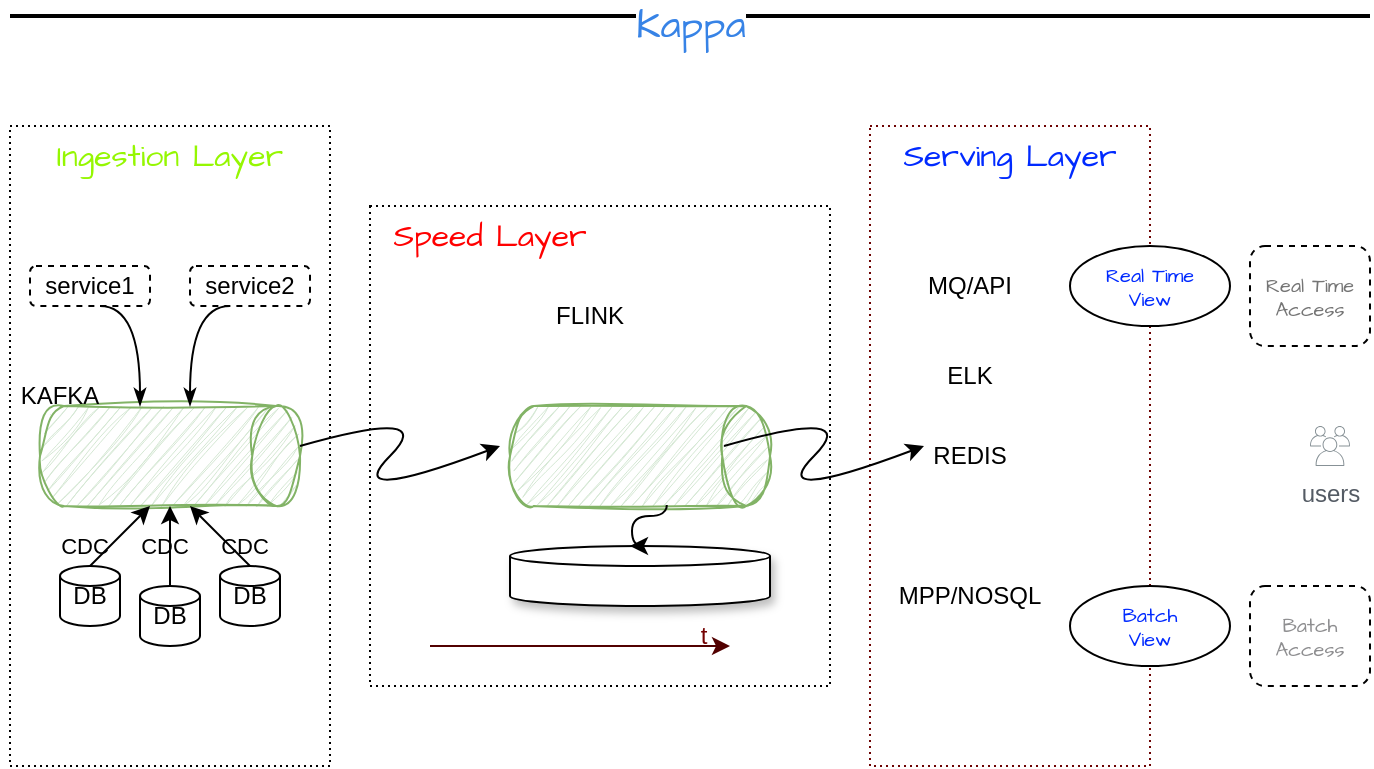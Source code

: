 <mxfile version="21.6.9" type="github" pages="2">
  <diagram name="第 1 页" id="d3vi1sWccdzA6fBNOHMS">
    <mxGraphModel dx="1571" dy="447" grid="1" gridSize="10" guides="1" tooltips="1" connect="1" arrows="1" fold="1" page="1" pageScale="1" pageWidth="827" pageHeight="1169" background="none" math="0" shadow="0">
      <root>
        <mxCell id="0" />
        <mxCell id="1" parent="0" />
        <mxCell id="i326ms37xsc7baXjEQZ6-3" value="&lt;font data-font-src=&quot;https://fonts.googleapis.com/css?family=Architects+Daughter&quot; face=&quot;Architects Daughter&quot;&gt;Kappa&lt;/font&gt;" style="line;strokeWidth=2;html=1;hachureGap=4;fontFamily=Comic Sans MS;fontSize=20;shadow=0;verticalAlign=middle;align=center;fontColor=#3783e6;" parent="1" vertex="1">
          <mxGeometry x="-760" y="100" width="680" height="10" as="geometry" />
        </mxCell>
        <mxCell id="i326ms37xsc7baXjEQZ6-13" value="" style="rounded=0;whiteSpace=wrap;html=1;strokeColor=default;dashed=1;dashPattern=1 2;" parent="1" vertex="1">
          <mxGeometry x="-760" y="160" width="160" height="320" as="geometry" />
        </mxCell>
        <mxCell id="i326ms37xsc7baXjEQZ6-14" value="" style="rounded=0;whiteSpace=wrap;html=1;strokeColor=default;dashed=1;dashPattern=1 2;" parent="1" vertex="1">
          <mxGeometry x="-580" y="200" width="230" height="240" as="geometry" />
        </mxCell>
        <mxCell id="i326ms37xsc7baXjEQZ6-15" value="" style="rounded=0;whiteSpace=wrap;html=1;strokeColor=#6d0303;dashed=1;dashPattern=1 2;" parent="1" vertex="1">
          <mxGeometry x="-330" y="160" width="140" height="320" as="geometry" />
        </mxCell>
        <mxCell id="i326ms37xsc7baXjEQZ6-16" value="Ingestion Layer" style="text;html=1;strokeColor=none;fillColor=none;align=center;verticalAlign=middle;whiteSpace=wrap;rounded=0;fontFamily=Architects Daughter;fontSource=https%3A%2F%2Ffonts.googleapis.com%2Fcss%3Ffamily%3DArchitects%2BDaughter;fontSize=16;fontColor=#95f702;" parent="1" vertex="1">
          <mxGeometry x="-760" y="160" width="160" height="30" as="geometry" />
        </mxCell>
        <mxCell id="i326ms37xsc7baXjEQZ6-17" value="Speed Layer" style="text;html=1;strokeColor=none;fillColor=none;align=center;verticalAlign=middle;whiteSpace=wrap;rounded=0;fontFamily=Architects Daughter;fontSource=https%3A%2F%2Ffonts.googleapis.com%2Fcss%3Ffamily%3DArchitects%2BDaughter;fontSize=16;fontColor=#ff0000;" parent="1" vertex="1">
          <mxGeometry x="-570" y="200" width="100" height="30" as="geometry" />
        </mxCell>
        <mxCell id="i326ms37xsc7baXjEQZ6-18" value="Serving Layer" style="text;html=1;strokeColor=none;fillColor=none;align=center;verticalAlign=middle;whiteSpace=wrap;rounded=0;fontFamily=Architects Daughter;fontSource=https%3A%2F%2Ffonts.googleapis.com%2Fcss%3Ffamily%3DArchitects%2BDaughter;fontSize=16;fontColor=#002aff;" parent="1" vertex="1">
          <mxGeometry x="-320" y="160" width="120" height="30" as="geometry" />
        </mxCell>
        <mxCell id="i326ms37xsc7baXjEQZ6-21" value="service1" style="rounded=1;whiteSpace=wrap;html=1;strokeColor=default;dashed=1;glass=0;" parent="1" vertex="1">
          <mxGeometry x="-750" y="230" width="60" height="20" as="geometry" />
        </mxCell>
        <mxCell id="i326ms37xsc7baXjEQZ6-22" value="service2" style="rounded=1;whiteSpace=wrap;html=1;strokeColor=default;dashed=1;glass=0;" parent="1" vertex="1">
          <mxGeometry x="-670" y="230" width="60" height="20" as="geometry" />
        </mxCell>
        <mxCell id="i326ms37xsc7baXjEQZ6-34" value="DB" style="strokeWidth=1;html=1;shape=mxgraph.flowchart.database;whiteSpace=wrap;" parent="1" vertex="1">
          <mxGeometry x="-735" y="380" width="30" height="30" as="geometry" />
        </mxCell>
        <mxCell id="i326ms37xsc7baXjEQZ6-43" value="" style="strokeWidth=1;html=1;shape=mxgraph.flowchart.direct_data;whiteSpace=wrap;fillColor=#d5e8d4;strokeColor=#82b366;fillStyle=hatch;sketch=1;curveFitting=1;jiggle=2;" parent="1" vertex="1">
          <mxGeometry x="-745" y="300" width="130" height="50" as="geometry" />
        </mxCell>
        <mxCell id="i326ms37xsc7baXjEQZ6-47" value="" style="strokeWidth=1;html=1;shape=mxgraph.flowchart.direct_data;whiteSpace=wrap;fillColor=#d5e8d4;strokeColor=#82b366;fillStyle=hatch;sketch=1;curveFitting=1;jiggle=2;" parent="1" vertex="1">
          <mxGeometry x="-510" y="300" width="130" height="50" as="geometry" />
        </mxCell>
        <mxCell id="i326ms37xsc7baXjEQZ6-48" value="DB" style="strokeWidth=1;html=1;shape=mxgraph.flowchart.database;whiteSpace=wrap;" parent="1" vertex="1">
          <mxGeometry x="-695" y="390" width="30" height="30" as="geometry" />
        </mxCell>
        <mxCell id="i326ms37xsc7baXjEQZ6-49" value="DB" style="strokeWidth=1;html=1;shape=mxgraph.flowchart.database;whiteSpace=wrap;" parent="1" vertex="1">
          <mxGeometry x="-655" y="380" width="30" height="30" as="geometry" />
        </mxCell>
        <mxCell id="i326ms37xsc7baXjEQZ6-66" value="" style="curved=1;endArrow=classic;html=1;rounded=0;" parent="1" edge="1">
          <mxGeometry width="50" height="50" relative="1" as="geometry">
            <mxPoint x="-615" y="320" as="sourcePoint" />
            <mxPoint x="-515" y="320" as="targetPoint" />
            <Array as="points">
              <mxPoint x="-545" y="300" />
              <mxPoint x="-595" y="350" />
            </Array>
          </mxGeometry>
        </mxCell>
        <mxCell id="i326ms37xsc7baXjEQZ6-67" value="" style="strokeWidth=1;html=1;shape=mxgraph.flowchart.database;whiteSpace=wrap;shadow=1;" parent="1" vertex="1">
          <mxGeometry x="-510" y="370" width="130" height="30" as="geometry" />
        </mxCell>
        <mxCell id="i326ms37xsc7baXjEQZ6-72" value="" style="endArrow=classic;html=1;rounded=0;edgeStyle=orthogonalEdgeStyle;curved=1;exitX=0.603;exitY=0.99;exitDx=0;exitDy=0;exitPerimeter=0;" parent="1" source="i326ms37xsc7baXjEQZ6-47" edge="1">
          <mxGeometry width="50" height="50" relative="1" as="geometry">
            <mxPoint x="-480" y="360" as="sourcePoint" />
            <mxPoint x="-450" y="370" as="targetPoint" />
            <Array as="points">
              <mxPoint x="-432" y="355" />
              <mxPoint x="-449" y="355" />
              <mxPoint x="-449" y="370" />
            </Array>
          </mxGeometry>
        </mxCell>
        <mxCell id="i326ms37xsc7baXjEQZ6-74" value="" style="endArrow=classic;html=1;rounded=1;strokeColor=#520000;" parent="1" edge="1">
          <mxGeometry width="50" height="50" relative="1" as="geometry">
            <mxPoint x="-550" y="420" as="sourcePoint" />
            <mxPoint x="-400" y="420" as="targetPoint" />
          </mxGeometry>
        </mxCell>
        <mxCell id="i326ms37xsc7baXjEQZ6-75" value="t" style="text;html=1;strokeColor=none;fillColor=none;align=center;verticalAlign=middle;whiteSpace=wrap;rounded=0;fontColor=#740202;" parent="1" vertex="1">
          <mxGeometry x="-423" y="410" width="20" height="10" as="geometry" />
        </mxCell>
        <mxCell id="i326ms37xsc7baXjEQZ6-76" value="FLINK" style="text;html=1;strokeColor=none;fillColor=none;align=center;verticalAlign=middle;whiteSpace=wrap;rounded=0;" parent="1" vertex="1">
          <mxGeometry x="-500" y="240" width="60" height="30" as="geometry" />
        </mxCell>
        <mxCell id="i326ms37xsc7baXjEQZ6-78" value="KAFKA" style="text;html=1;strokeColor=none;fillColor=none;align=center;verticalAlign=middle;whiteSpace=wrap;rounded=0;" parent="1" vertex="1">
          <mxGeometry x="-765" y="280" width="60" height="30" as="geometry" />
        </mxCell>
        <mxCell id="i326ms37xsc7baXjEQZ6-79" value="MQ/API" style="text;html=1;strokeColor=none;fillColor=none;align=center;verticalAlign=middle;whiteSpace=wrap;rounded=0;" parent="1" vertex="1">
          <mxGeometry x="-310" y="225" width="60" height="30" as="geometry" />
        </mxCell>
        <mxCell id="i326ms37xsc7baXjEQZ6-80" value="ELK" style="text;html=1;strokeColor=none;fillColor=none;align=center;verticalAlign=middle;whiteSpace=wrap;rounded=0;" parent="1" vertex="1">
          <mxGeometry x="-310" y="270" width="60" height="30" as="geometry" />
        </mxCell>
        <mxCell id="i326ms37xsc7baXjEQZ6-81" value="REDIS" style="text;html=1;strokeColor=none;fillColor=none;align=center;verticalAlign=middle;whiteSpace=wrap;rounded=0;" parent="1" vertex="1">
          <mxGeometry x="-310" y="310" width="60" height="30" as="geometry" />
        </mxCell>
        <mxCell id="i326ms37xsc7baXjEQZ6-64" value="" style="endArrow=classicThin;html=1;rounded=0;endFill=1;edgeStyle=orthogonalEdgeStyle;elbow=vertical;curved=1;" parent="1" edge="1">
          <mxGeometry width="50" height="50" relative="1" as="geometry">
            <mxPoint x="-715.0" y="250" as="sourcePoint" />
            <mxPoint x="-695.0" y="300" as="targetPoint" />
            <Array as="points">
              <mxPoint x="-695" y="250" />
            </Array>
          </mxGeometry>
        </mxCell>
        <mxCell id="i326ms37xsc7baXjEQZ6-85" value="" style="group" parent="1" vertex="1" connectable="0">
          <mxGeometry x="-240" y="220" width="100" height="40" as="geometry" />
        </mxCell>
        <mxCell id="i326ms37xsc7baXjEQZ6-82" value="" style="ellipse;whiteSpace=wrap;html=1;" parent="i326ms37xsc7baXjEQZ6-85" vertex="1">
          <mxGeometry x="10" width="80" height="40" as="geometry" />
        </mxCell>
        <mxCell id="i326ms37xsc7baXjEQZ6-84" value="Real Time&lt;br style=&quot;font-size: 10px;&quot;&gt;View" style="text;html=1;strokeColor=none;fillColor=none;align=center;verticalAlign=middle;whiteSpace=wrap;rounded=0;fontFamily=Architects Daughter;fontSource=https%3A%2F%2Ffonts.googleapis.com%2Fcss%3Ffamily%3DArchitects%2BDaughter;fontSize=10;fontColor=#002aff;" parent="i326ms37xsc7baXjEQZ6-85" vertex="1">
          <mxGeometry y="5" width="100" height="30" as="geometry" />
        </mxCell>
        <mxCell id="i326ms37xsc7baXjEQZ6-86" value="" style="group" parent="1" vertex="1" connectable="0">
          <mxGeometry x="-240" y="390" width="100" height="40" as="geometry" />
        </mxCell>
        <mxCell id="i326ms37xsc7baXjEQZ6-87" value="" style="ellipse;whiteSpace=wrap;html=1;" parent="i326ms37xsc7baXjEQZ6-86" vertex="1">
          <mxGeometry x="10" width="80" height="40" as="geometry" />
        </mxCell>
        <mxCell id="i326ms37xsc7baXjEQZ6-88" value="Batch&lt;br style=&quot;font-size: 10px;&quot;&gt;View" style="text;html=1;strokeColor=none;fillColor=none;align=center;verticalAlign=middle;whiteSpace=wrap;rounded=0;fontFamily=Architects Daughter;fontSource=https%3A%2F%2Ffonts.googleapis.com%2Fcss%3Ffamily%3DArchitects%2BDaughter;fontSize=10;fontColor=#002aff;" parent="i326ms37xsc7baXjEQZ6-86" vertex="1">
          <mxGeometry y="5" width="100" height="30" as="geometry" />
        </mxCell>
        <mxCell id="i326ms37xsc7baXjEQZ6-92" value="" style="group" parent="1" vertex="1" connectable="0">
          <mxGeometry x="-140" y="390" width="60" height="50" as="geometry" />
        </mxCell>
        <mxCell id="kv2BuFgPz3xZ0--leqhU-4" value="" style="group" parent="i326ms37xsc7baXjEQZ6-92" vertex="1" connectable="0">
          <mxGeometry width="60" height="50" as="geometry" />
        </mxCell>
        <mxCell id="i326ms37xsc7baXjEQZ6-89" value="" style="rounded=1;whiteSpace=wrap;html=1;dashed=1;" parent="kv2BuFgPz3xZ0--leqhU-4" vertex="1">
          <mxGeometry width="60" height="50" as="geometry" />
        </mxCell>
        <mxCell id="i326ms37xsc7baXjEQZ6-91" value="Batch&lt;br style=&quot;font-size: 10px;&quot;&gt;Access" style="text;html=1;strokeColor=none;fillColor=none;align=center;verticalAlign=middle;whiteSpace=wrap;rounded=0;fontFamily=Architects Daughter;fontSource=https%3A%2F%2Ffonts.googleapis.com%2Fcss%3Ffamily%3DArchitects%2BDaughter;fontSize=10;fontColor=#8e8e90;" parent="kv2BuFgPz3xZ0--leqhU-4" vertex="1">
          <mxGeometry y="10" width="60" height="30" as="geometry" />
        </mxCell>
        <mxCell id="i326ms37xsc7baXjEQZ6-93" value="" style="group" parent="1" vertex="1" connectable="0">
          <mxGeometry x="-140" y="220" width="60" height="50" as="geometry" />
        </mxCell>
        <mxCell id="i326ms37xsc7baXjEQZ6-94" value="" style="rounded=1;whiteSpace=wrap;html=1;dashed=1;" parent="i326ms37xsc7baXjEQZ6-93" vertex="1">
          <mxGeometry width="60" height="50" as="geometry" />
        </mxCell>
        <mxCell id="i326ms37xsc7baXjEQZ6-95" value="Real Time&lt;br style=&quot;font-size: 10px;&quot;&gt;Access" style="text;html=1;strokeColor=none;fillColor=none;align=center;verticalAlign=middle;whiteSpace=wrap;rounded=0;fontFamily=Architects Daughter;fontSource=https%3A%2F%2Ffonts.googleapis.com%2Fcss%3Ffamily%3DArchitects%2BDaughter;fontSize=10;fontColor=#757575;" parent="i326ms37xsc7baXjEQZ6-93" vertex="1">
          <mxGeometry y="10" width="60" height="30" as="geometry" />
        </mxCell>
        <mxCell id="kv2BuFgPz3xZ0--leqhU-1" value="users" style="sketch=0;outlineConnect=0;gradientColor=none;fontColor=#545B64;strokeColor=none;fillColor=#879196;dashed=0;verticalLabelPosition=bottom;verticalAlign=top;align=center;html=1;fontSize=12;fontStyle=0;aspect=fixed;shape=mxgraph.aws4.illustration_users;pointerEvents=1" parent="1" vertex="1">
          <mxGeometry x="-110" y="310" width="20" height="20" as="geometry" />
        </mxCell>
        <mxCell id="kv2BuFgPz3xZ0--leqhU-6" value="MPP/NOSQL" style="text;html=1;strokeColor=none;fillColor=none;align=center;verticalAlign=middle;whiteSpace=wrap;rounded=0;" parent="1" vertex="1">
          <mxGeometry x="-310" y="380" width="60" height="30" as="geometry" />
        </mxCell>
        <mxCell id="77dUme39tHr9iUe4YeBP-1" value="" style="endArrow=classicThin;html=1;rounded=0;endFill=1;edgeStyle=orthogonalEdgeStyle;elbow=vertical;curved=1;" edge="1" parent="1">
          <mxGeometry width="50" height="50" relative="1" as="geometry">
            <mxPoint x="-650" y="250" as="sourcePoint" />
            <mxPoint x="-670" y="300" as="targetPoint" />
            <Array as="points">
              <mxPoint x="-670.0" y="250" />
            </Array>
          </mxGeometry>
        </mxCell>
        <mxCell id="77dUme39tHr9iUe4YeBP-2" value="" style="endArrow=classic;html=1;rounded=0;" edge="1" parent="1">
          <mxGeometry width="50" height="50" relative="1" as="geometry">
            <mxPoint x="-720" y="380" as="sourcePoint" />
            <mxPoint x="-690" y="350" as="targetPoint" />
          </mxGeometry>
        </mxCell>
        <mxCell id="77dUme39tHr9iUe4YeBP-3" value="" style="endArrow=classic;html=1;rounded=0;entryX=0.5;entryY=1;entryDx=0;entryDy=0;entryPerimeter=0;exitX=0.5;exitY=0;exitDx=0;exitDy=0;exitPerimeter=0;" edge="1" parent="1" source="i326ms37xsc7baXjEQZ6-48" target="i326ms37xsc7baXjEQZ6-43">
          <mxGeometry width="50" height="50" relative="1" as="geometry">
            <mxPoint x="-690" y="390" as="sourcePoint" />
            <mxPoint x="-660" y="360" as="targetPoint" />
          </mxGeometry>
        </mxCell>
        <mxCell id="77dUme39tHr9iUe4YeBP-4" value="" style="endArrow=classic;html=1;rounded=0;entryX=0.602;entryY=1.016;entryDx=0;entryDy=0;entryPerimeter=0;exitX=0.5;exitY=0;exitDx=0;exitDy=0;exitPerimeter=0;" edge="1" parent="1" source="i326ms37xsc7baXjEQZ6-49">
          <mxGeometry width="50" height="50" relative="1" as="geometry">
            <mxPoint x="-643.46" y="379.2" as="sourcePoint" />
            <mxPoint x="-670" y="350.0" as="targetPoint" />
          </mxGeometry>
        </mxCell>
        <mxCell id="77dUme39tHr9iUe4YeBP-5" value="&lt;font style=&quot;font-size: 11px;&quot;&gt;CDC&lt;/font&gt;" style="text;html=1;strokeColor=none;fillColor=none;align=center;verticalAlign=middle;whiteSpace=wrap;rounded=0;fontSize=10;" vertex="1" parent="1">
          <mxGeometry x="-735" y="360" width="25" height="20" as="geometry" />
        </mxCell>
        <mxCell id="77dUme39tHr9iUe4YeBP-7" value="&lt;font style=&quot;font-size: 11px;&quot;&gt;CDC&lt;/font&gt;" style="text;html=1;strokeColor=none;fillColor=none;align=center;verticalAlign=middle;whiteSpace=wrap;rounded=0;fontSize=10;" vertex="1" parent="1">
          <mxGeometry x="-695" y="360" width="25" height="20" as="geometry" />
        </mxCell>
        <mxCell id="77dUme39tHr9iUe4YeBP-8" value="&lt;font style=&quot;font-size: 11px;&quot;&gt;CDC&lt;/font&gt;" style="text;html=1;strokeColor=none;fillColor=none;align=center;verticalAlign=middle;whiteSpace=wrap;rounded=0;fontSize=10;" vertex="1" parent="1">
          <mxGeometry x="-655" y="360" width="25" height="20" as="geometry" />
        </mxCell>
        <mxCell id="77dUme39tHr9iUe4YeBP-9" value="" style="curved=1;endArrow=classic;html=1;rounded=0;" edge="1" parent="1">
          <mxGeometry width="50" height="50" relative="1" as="geometry">
            <mxPoint x="-403" y="320" as="sourcePoint" />
            <mxPoint x="-303" y="320" as="targetPoint" />
            <Array as="points">
              <mxPoint x="-333" y="300" />
              <mxPoint x="-383" y="350" />
            </Array>
          </mxGeometry>
        </mxCell>
      </root>
    </mxGraphModel>
  </diagram>
  <diagram id="w4jM6P_mXXEUZm0jU_z9" name="第 2 页">
    <mxGraphModel dx="1562" dy="905" grid="1" gridSize="10" guides="1" tooltips="1" connect="1" arrows="1" fold="1" page="1" pageScale="1" pageWidth="827" pageHeight="1169" math="0" shadow="0">
      <root>
        <mxCell id="0" />
        <mxCell id="1" parent="0" />
      </root>
    </mxGraphModel>
  </diagram>
</mxfile>
